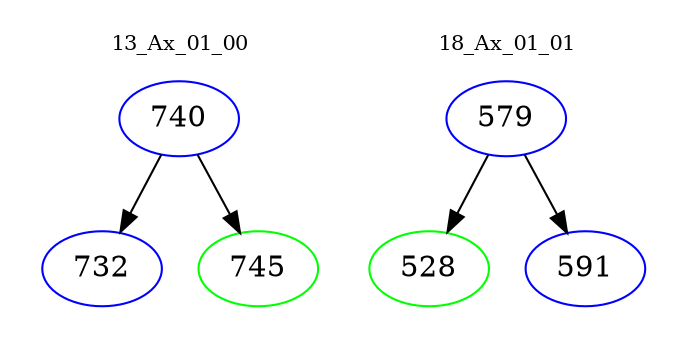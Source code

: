 digraph{
subgraph cluster_0 {
color = white
label = "13_Ax_01_00";
fontsize=10;
T0_740 [label="740", color="blue"]
T0_740 -> T0_732 [color="black"]
T0_732 [label="732", color="blue"]
T0_740 -> T0_745 [color="black"]
T0_745 [label="745", color="green"]
}
subgraph cluster_1 {
color = white
label = "18_Ax_01_01";
fontsize=10;
T1_579 [label="579", color="blue"]
T1_579 -> T1_528 [color="black"]
T1_528 [label="528", color="green"]
T1_579 -> T1_591 [color="black"]
T1_591 [label="591", color="blue"]
}
}
